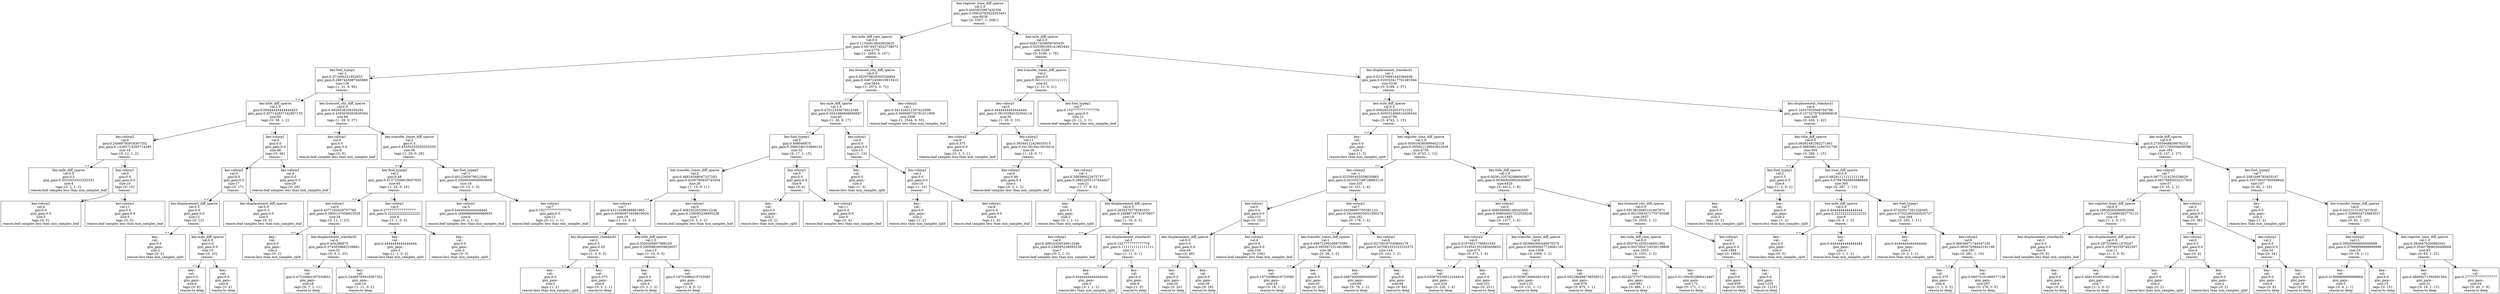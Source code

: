 digraph Tree {
node [shape=box] ;
 0 [label="key:register_time_diff_sparse\nval:2.0\ngini:0.4445825907432356\ngini_gain:0.05816792024353401\nsize:8038\ntags:{0: 5357, 1: 2681}\nreason:-"];
1 [label="key:mile_diff_rate_sparse\nval:0.0\ngini:0.11330813642820825\ngini_gain:0.06744574022738073\nsize:2770\ntags:{1: 2603, 0: 167}\nreason:-"];
2 [label="key:fuel_typep1\nval:-1\ngini:0.371000251952633\ngini_gain:0.2887445887445888\nsize:126\ntags:{1: 31, 0: 95}\nreason:-"];
3 [label="key:title_diff_sparse\nval:2.0\ngini:0.06444444444444453\ngini_gain:0.057142857142857155\nsize:60\ntags:{0: 58, 1: 2}\nreason:-"];
4 [label="key:colorp2\nval:0\ngini:0.24489795918367352\ngini_gain:0.14285714285714285\nsize:14\ntags:{0: 12, 1: 2}\nreason:-"];
5 [label="key:mile_diff_sparse\nval:0.0\ngini:0.5\ngini_gain:0.3333333333333333\nsize:4\ntags:{0: 2, 1: 2}\nreason:leaf samples less than min_samples_leaf"];
6 [label="key:colorp1\nval:0\ngini:0.0\ngini_gain:0.0\nsize:10\ntags:{0: 10}\nreason:-"];
7 [label="key:colorp2\nval:4\ngini:0.0\ngini_gain:0.0\nsize:5\ntags:{0: 5}\nreason:leaf samples less than min_samples_leaf"];
8 [label="key:colorp1\nval:11\ngini:0.0\ngini_gain:0.0\nsize:5\ntags:{0: 5}\nreason:leaf samples less than min_samples_leaf"];
9 [label="key:colorp1\nval:0\ngini:0.0\ngini_gain:0.0\nsize:46\ntags:{0: 46}\nreason:-"];
10 [label="key:colorp2\nval:0\ngini:0.0\ngini_gain:0.0\nsize:17\ntags:{0: 17}\nreason:-"];
11 [label="key:displacement_diff_sparse\nval:0.5\ngini:0.0\ngini_gain:0.0\nsize:12\ntags:{0: 12}\nreason:-"];
12 [label="key:-\nval:-\ngini:0.0\ngini_gain:-\nsize:2\ntags:{0: 2}\nreason:less than min_samples_split"];
13 [label="key:mile_diff_sparse\nval:0.0\ngini:0.0\ngini_gain:0.0\nsize:10\ntags:{0: 10}\nreason:-"];
14 [label="key:-\nval:-\ngini:0.0\ngini_gain:-\nsize:6\ntags:{0: 6}\nreason:to deep"];
15 [label="key:-\nval:-\ngini:0.0\ngini_gain:-\nsize:4\ntags:{0: 4}\nreason:to deep"];
16 [label="key:displacement_diff_sparse\nval:0.0\ngini:0.0\ngini_gain:0.0\nsize:5\ntags:{0: 5}\nreason:leaf samples less than min_samples_leaf"];
17 [label="key:colorp1\nval:4\ngini:0.0\ngini_gain:0.0\nsize:29\ntags:{0: 29}\nreason:leaf samples less than min_samples_leaf"];
18 [label="key:licensed_city_diff_sparse\nval:0.0\ngini:0.4926538108356291\ngini_gain:0.4393939393939394\nsize:66\ntags:{1: 29, 0: 37}\nreason:-"];
19 [label="key:colorp1\nval:0\ngini:0.0\ngini_gain:0.0\nsize:8\ntags:{0: 8}\nreason:leaf samples less than min_samples_leaf"];
20 [label="key:transfer_times_diff_sparse\nval:2\ngini:0.5\ngini_gain:0.45555555555555555\nsize:58\ntags:{1: 29, 0: 29}\nreason:-"];
21 [label="key:fuel_typep2\nval:2\ngini:0.48\ngini_gain:0.41372549019607835\nsize:40\ntags:{1: 24, 0: 16}\nreason:-"];
22 [label="key:colorp1\nval:9\ngini:0.4377162629757785\ngini_gain:0.3805147058823529\nsize:34\ntags:{0: 11, 1: 23}\nreason:-"];
23 [label="key:-\nval:-\ngini:0.0\ngini_gain:-\nsize:2\ntags:{0: 2}\nreason:less than min_samples_split"];
24 [label="key:displacement_standard1\nval:4\ngini:0.404296875\ngini_gain:0.3745039682539682\nsize:32\ntags:{0: 9, 1: 23}\nreason:-"];
25 [label="key:-\nval:-\ngini:0.47530864197530853\ngini_gain:-\nsize:18\ntags:{0: 7, 1: 11}\nreason:to deep"];
26 [label="key:-\nval:-\ngini:0.24489795918367352\ngini_gain:-\nsize:14\ntags:{1: 12, 0: 2}\nreason:to deep"];
27 [label="key:colorp1\nval:0\ngini:0.2777777777777777\ngini_gain:0.2222222222222222\nsize:6\ntags:{1: 1, 0: 5}\nreason:-"];
28 [label="key:-\nval:-\ngini:0.4444444444444444\ngini_gain:-\nsize:3\ntags:{1: 1, 0: 2}\nreason:less than min_samples_split"];
29 [label="key:-\nval:-\ngini:0.0\ngini_gain:-\nsize:3\ntags:{0: 3}\nreason:less than min_samples_split"];
30 [label="key:fuel_typep2\nval:-1\ngini:0.4012345679012346\ngini_gain:0.25000000000000006\nsize:18\ntags:{0: 13, 1: 5}\nreason:-"];
31 [label="key:colorp1\nval:5\ngini:0.4444444444444444\ngini_gain:0.26666666666666655\nsize:6\ntags:{0: 2, 1: 4}\nreason:leaf samples less than min_samples_leaf"];
32 [label="key:colorp1\nval:7\ngini:0.1527777777777779\ngini_gain:0.0\nsize:12\ntags:{0: 11, 1: 1}\nreason:leaf samples less than min_samples_leaf"];
33 [label="key:licensed_city_diff_sparse\nval:0.0\ngini:0.052979829305526804\ngini_gain:0.04872456019813415\nsize:2644\ntags:{1: 2572, 0: 72}\nreason:-"];
34 [label="key:mile_diff_sparse\nval:1.0\ngini:0.47012345679012346\ngini_gain:0.3541666666666667\nsize:45\ntags:{1: 28, 0: 17}\nreason:-"];
35 [label="key:fuel_typep1\nval:2\ngini:0.498046875\ngini_gain:0.3966346153846154\nsize:32\ntags:{0: 17, 1: 15}\nreason:-"];
36 [label="key:transfer_times_diff_sparse\nval:2\ngini:0.48816568047337283\ngini_gain:0.4256795835743204\nsize:26\ntags:{1: 15, 0: 11}\nreason:-"];
37 [label="key:colorp1\nval:7\ngini:0.43213296398891965\ngini_gain:0.40080971659919024\nsize:19\ntags:{1: 13, 0: 6}\nreason:-"];
38 [label="key:displacement_standard1\nval:3\ngini:0.5\ngini_gain:0.25\nsize:6\ntags:{1: 3, 0: 3}\nreason:-"];
39 [label="key:-\nval:-\ngini:0.0\ngini_gain:-\nsize:2\ntags:{1: 2}\nreason:less than min_samples_split"];
40 [label="key:-\nval:-\ngini:0.375\ngini_gain:-\nsize:4\ntags:{0: 3, 1: 1}\nreason:to deep"];
41 [label="key:title_diff_sparse\nval:1.0\ngini:0.3550295857988165\ngini_gain:0.29059829059829057\nsize:13\ntags:{1: 10, 0: 3}\nreason:-"];
42 [label="key:-\nval:-\ngini:0.5\ngini_gain:-\nsize:4\ntags:{0: 2, 1: 2}\nreason:to deep"];
43 [label="key:-\nval:-\ngini:0.19753086419753085\ngini_gain:-\nsize:9\ntags:{1: 8, 0: 1}\nreason:to deep"];
44 [label="key:colorp1\nval:0\ngini:0.40816326530612246\ngini_gain:0.238095238095238\nsize:7\ntags:{0: 5, 1: 2}\nreason:leaf samples less than min_samples_leaf"];
45 [label="key:colorp1\nval:0\ngini:0.0\ngini_gain:0.0\nsize:6\ntags:{0: 6}\nreason:-"];
46 [label="key:-\nval:-\ngini:0.0\ngini_gain:-\nsize:2\ntags:{0: 2}\nreason:less than min_samples_split"];
47 [label="key:colorp1\nval:11\ngini:0.0\ngini_gain:0.0\nsize:4\ntags:{0: 4}\nreason:leaf samples less than min_samples_leaf"];
48 [label="key:colorp1\nval:0\ngini:0.0\ngini_gain:0.0\nsize:13\ntags:{1: 13}\nreason:-"];
49 [label="key:-\nval:-\ngini:0.0\ngini_gain:-\nsize:3\ntags:{1: 3}\nreason:less than min_samples_split"];
50 [label="key:colorp1\nval:2\ngini:0.0\ngini_gain:0.0\nsize:10\ntags:{1: 10}\nreason:-"];
51 [label="key:-\nval:-\ngini:0.0\ngini_gain:-\nsize:2\ntags:{1: 2}\nreason:less than min_samples_split"];
52 [label="key:colorp1\nval:8\ngini:0.0\ngini_gain:0.0\nsize:8\ntags:{1: 8}\nreason:leaf samples less than min_samples_leaf"];
53 [label="key:colorp2\nval:1\ngini:0.041428311507622606\ngini_gain:0.040690725781011995\nsize:2599\ntags:{1: 2544, 0: 55}\nreason:leaf samples less than min_samples_leaf"];
54 [label="key:mile_diff_sparse\nval:2.0\ngini:0.02917429859745435\ngini_gain:0.025390395141865443\nsize:5268\ntags:{0: 5190, 1: 78}\nreason:-"];
55 [label="key:transfer_times_diff_sparse\nval:2\ngini:0.5\ngini_gain:0.3611111111111111\nsize:42\ntags:{1: 21, 0: 21}\nreason:-"];
56 [label="key:colorp1\nval:9\ngini:0.4444444444444444\ngini_gain:0.39102564102564114\nsize:30\ntags:{1: 20, 0: 10}\nreason:-"];
57 [label="key:colorp2\nval:9\ngini:0.375\ngini_gain:0.0\nsize:4\ntags:{0: 3, 1: 1}\nreason:leaf samples less than min_samples_leaf"];
58 [label="key:colorp2\nval:11\ngini:0.39349112426035515\ngini_gain:0.3413919413919414\nsize:26\ntags:{1: 19, 0: 7}\nreason:-"];
59 [label="key:colorp1\nval:0\ngini:0.48\ngini_gain:0.4\nsize:5\ntags:{0: 3, 1: 2}\nreason:leaf samples less than min_samples_leaf"];
60 [label="key:colorp1\nval:-1\ngini:0.308390022675737\ngini_gain:0.28822055137844627\nsize:21\ntags:{1: 17, 0: 4}\nreason:-"];
61 [label="key:-\nval:-\ngini:0.5\ngini_gain:-\nsize:2\ntags:{0: 1, 1: 1}\nreason:less than min_samples_split"];
62 [label="key:displacement_diff_sparse\nval:0.5\ngini:0.2659279778393353\ngini_gain:0.24686716791979957\nsize:19\ntags:{1: 16, 0: 3}\nreason:-"];
63 [label="key:colorp1\nval:0\ngini:0.40816326530612246\ngini_gain:0.238095238095238\nsize:7\ntags:{0: 2, 1: 5}\nreason:leaf samples less than min_samples_leaf"];
64 [label="key:displacement_standard1\nval:3\ngini:0.1527777777777779\ngini_gain:0.1111111111111111\nsize:12\ntags:{1: 11, 0: 1}\nreason:-"];
65 [label="key:-\nval:-\ngini:0.4444444444444444\ngini_gain:-\nsize:3\ntags:{0: 1, 1: 2}\nreason:less than min_samples_split"];
66 [label="key:-\nval:-\ngini:0.0\ngini_gain:-\nsize:9\ntags:{1: 9}\nreason:to deep"];
67 [label="key:fuel_typep2\nval:7\ngini:0.1527777777777779\ngini_gain:0.0\nsize:12\ntags:{0: 11, 1: 1}\nreason:leaf samples less than min_samples_leaf"];
68 [label="key:displacement_standard1\nval:-1\ngini:0.021576081440364936\ngini_gain:0.020353417701481944\nsize:5226\ntags:{0: 5169, 1: 57}\nreason:-"];
69 [label="key:mile_diff_sparse\nval:0.5\ngini:0.006285292653721353\ngini_gain:0.005031406510436544\nsize:4758\ntags:{0: 4743, 1: 15}\nreason:-"];
70 [label="key:-\nval:-\ngini:0.0\ngini_gain:-\nsize:3\ntags:{1: 3}\nreason:less than min_samples_split"];
71 [label="key:register_time_diff_sparse\nval:1.0\ngini:0.005034580899402119\ngini_gain:0.005021139502822636\nsize:4755\ntags:{0: 4743, 1: 12}\nreason:-"];
72 [label="key:colorp2\nval:-1\ngini:0.023595455558030665\ngini_gain:0.023355748728883116\nsize:335\ntags:{0: 331, 1: 4}\nreason:-"];
73 [label="key:colorp1\nval:0\ngini:0.0\ngini_gain:0.0\nsize:153\ntags:{0: 153}\nreason:-"];
74 [label="key:displacement_diff_sparse\nval:0.0\ngini:0.0\ngini_gain:0.0\nsize:49\ntags:{0: 49}\nreason:-"];
75 [label="key:-\nval:-\ngini:0.0\ngini_gain:-\nsize:20\ntags:{0: 20}\nreason:to deep"];
76 [label="key:-\nval:-\ngini:0.0\ngini_gain:-\nsize:29\ntags:{0: 29}\nreason:to deep"];
77 [label="key:colorp1\nval:4\ngini:0.0\ngini_gain:0.0\nsize:104\ntags:{0: 104}\nreason:leaf samples less than min_samples_leaf"];
78 [label="key:colorp1\nval:7\ngini:0.04298997705591123\ngini_gain:0.042494055651950274\nsize:182\ntags:{0: 178, 1: 4}\nreason:-"];
79 [label="key:transfer_times_diff_sparse\nval:1\ngini:0.09972299168975085\ngini_gain:0.0935672514619883\nsize:38\ntags:{0: 36, 1: 2}\nreason:-"];
80 [label="key:-\nval:-\ngini:0.19753086419753085\ngini_gain:-\nsize:18\ntags:{0: 16, 1: 2}\nreason:to deep"];
81 [label="key:-\nval:-\ngini:0.0\ngini_gain:-\nsize:20\ntags:{0: 20}\nreason:to deep"];
82 [label="key:colorp1\nval:0\ngini:0.02739197530864179\ngini_gain:0.027083333333333372\nsize:144\ntags:{0: 142, 1: 2}\nreason:-"];
83 [label="key:-\nval:-\ngini:0.04875000000000007\ngini_gain:-\nsize:80\ntags:{0: 78, 1: 2}\nreason:to deep"];
84 [label="key:-\nval:-\ngini:0.0\ngini_gain:-\nsize:64\ntags:{0: 64}\nreason:to deep"];
85 [label="key:title_diff_sparse\nval:1.0\ngini:0.0036133576298600367\ngini_gain:0.003608309026266867\nsize:4420\ntags:{0: 4412, 1: 8}\nreason:-"];
86 [label="key:colorp1\nval:0\ngini:0.008058968148342505\ngini_gain:0.008040927222529226\nsize:1483\ntags:{0: 1477, 1: 6}\nreason:-"];
87 [label="key:colorp2\nval:0\ngini:0.01670027700831045\ngini_gain:0.016541353383458655\nsize:475\ntags:{0: 471, 1: 4}\nreason:-"];
88 [label="key:-\nval:-\ngini:0.035076530612244916\ngini_gain:-\nsize:224\ntags:{0: 220, 1: 4}\nreason:to deep"];
89 [label="key:-\nval:-\ngini:0.0\ngini_gain:-\nsize:251\ntags:{0: 251}\nreason:to deep"];
90 [label="key:transfer_times_diff_sparse\nval:0\ngini:0.003960380448475576\ngini_gain:0.003950957718081101\nsize:1008\ntags:{0: 1006, 1: 2}\nreason:-"];
91 [label="key:-\nval:-\ngini:0.015036730945821919\ngini_gain:-\nsize:132\ntags:{0: 131, 1: 1}\nreason:to deep"];
92 [label="key:-\nval:-\ngini:0.002280498738558512\ngini_gain:-\nsize:876\ntags:{0: 875, 1: 1}\nreason:to deep"];
93 [label="key:licensed_city_diff_sparse\nval:0.0\ngini:0.0013610065141667071\ngini_gain:0.0013593471770750598\nsize:2937\ntags:{0: 2935, 1: 2}\nreason:-"];
94 [label="key:mile_diff_rate_sparse\nval:0.0\ngini:0.0037914555166851382\ngini_gain:0.0037854719330139806\nsize:1053\ntags:{0: 1051, 1: 2}\nreason:-"];
95 [label="key:-\nval:-\ngini:0.0022675707746202534\ngini_gain:-\nsize:881\ntags:{0: 880, 1: 1}\nreason:to deep"];
96 [label="key:-\nval:-\ngini:0.011560302866414407\ngini_gain:-\nsize:172\ntags:{0: 171, 1: 1}\nreason:to deep"];
97 [label="key:colorp1\nval:0\ngini:0.0\ngini_gain:0.0\nsize:1884\ntags:{0: 1884}\nreason:-"];
98 [label="key:-\nval:-\ngini:0.0\ngini_gain:-\nsize:659\ntags:{0: 659}\nreason:to deep"];
99 [label="key:-\nval:-\ngini:0.0\ngini_gain:-\nsize:1225\ntags:{0: 1225}\nreason:to deep"];
100 [label="key:displacement_standard1\nval:4\ngini:0.16337935568704798\ngini_gain:0.15732797636680818\nsize:468\ntags:{0: 426, 1: 42}\nreason:-"];
101 [label="key:title_diff_sparse\nval:0.0\ngini:0.09381492382271461\ngini_gain:0.08839912280701759\nsize:304\ntags:{0: 289, 1: 15}\nreason:-"];
102 [label="key:fuel_typep1\nval:2\ngini:0.5\ngini_gain:0.0\nsize:4\ntags:{1: 2, 0: 2}\nreason:-"];
103 [label="key:-\nval:-\ngini:0.0\ngini_gain:-\nsize:2\ntags:{0: 2}\nreason:less than min_samples_split"];
104 [label="key:-\nval:-\ngini:0.0\ngini_gain:-\nsize:2\ntags:{1: 2}\nreason:less than min_samples_split"];
105 [label="key:year_diff_sparse\nval:0.0\ngini:0.08291111111111116\ngini_gain:0.07947845804988668\nsize:300\ntags:{0: 287, 1: 13}\nreason:-"];
106 [label="key:mile_diff_sparse\nval:0.0\ngini:0.4444444444444444\ngini_gain:0.2222222222222222\nsize:6\ntags:{0: 4, 1: 2}\nreason:-"];
107 [label="key:-\nval:-\ngini:0.0\ngini_gain:-\nsize:3\ntags:{0: 3}\nreason:less than min_samples_split"];
108 [label="key:-\nval:-\ngini:0.4444444444444444\ngini_gain:-\nsize:3\ntags:{0: 1, 1: 2}\nreason:less than min_samples_split"];
109 [label="key:fuel_typep1\nval:7\ngini:0.07203017261326305\ngini_gain:0.07022465343525727\nsize:294\ntags:{0: 283, 1: 11}\nreason:-"];
110 [label="key:-\nval:-\ngini:0.4444444444444444\ngini_gain:-\nsize:3\ntags:{0: 2, 1: 1}\nreason:less than min_samples_split"];
111 [label="key:colorp2\nval:9\ngini:0.06636671744547185\ngini_gain:0.06507058443191198\nsize:291\ntags:{0: 281, 1: 10}\nreason:-"];
112 [label="key:-\nval:-\ngini:0.375\ngini_gain:-\nsize:4\ntags:{1: 1, 0: 3}\nreason:to deep"];
113 [label="key:-\nval:-\ngini:0.06075101069577138\ngini_gain:-\nsize:287\ntags:{0: 278, 1: 9}\nreason:to deep"];
114 [label="key:mile_diff_sparse\nval:0.0\ngini:0.27505948839976213\ngini_gain:0.2571793056838586\nsize:164\ntags:{0: 137, 1: 27}\nreason:-"];
115 [label="key:colorp2\nval:7\ngini:0.06771314250538629\ngini_gain:0.06278855032317635\nsize:57\ntags:{0: 55, 1: 2}\nreason:-"];
116 [label="key:register_time_diff_sparse\nval:0.0\ngini:0.18836565096952906\ngini_gain:0.17224880382775115\nsize:19\ntags:{1: 2, 0: 17}\nreason:-"];
117 [label="key:displacement_standard2\nval:3\ngini:0.0\ngini_gain:0.0\nsize:8\ntags:{0: 8}\nreason:leaf samples less than min_samples_leaf"];
118 [label="key:displacement_diff_sparse\nval:0.5\ngini:0.2975206611570247\ngini_gain:0.2597402597402597\nsize:11\ntags:{1: 2, 0: 9}\nreason:-"];
119 [label="key:-\nval:-\ngini:0.0\ngini_gain:-\nsize:4\ntags:{0: 4}\nreason:to deep"];
120 [label="key:-\nval:-\ngini:0.40816326530612246\ngini_gain:-\nsize:7\ntags:{1: 2, 0: 5}\nreason:to deep"];
121 [label="key:colorp1\nval:0\ngini:0.0\ngini_gain:0.0\nsize:38\ntags:{0: 38}\nreason:-"];
122 [label="key:colorp2\nval:0\ngini:0.0\ngini_gain:0.0\nsize:4\ntags:{0: 4}\nreason:-"];
123 [label="key:-\nval:-\ngini:0.0\ngini_gain:-\nsize:2\ntags:{0: 2}\nreason:less than min_samples_split"];
124 [label="key:-\nval:-\ngini:0.0\ngini_gain:-\nsize:2\ntags:{0: 2}\nreason:less than min_samples_split"];
125 [label="key:colorp1\nval:2\ngini:0.0\ngini_gain:0.0\nsize:34\ntags:{0: 34}\nreason:-"];
126 [label="key:-\nval:-\ngini:0.0\ngini_gain:-\nsize:8\ntags:{0: 8}\nreason:to deep"];
127 [label="key:-\nval:-\ngini:0.0\ngini_gain:-\nsize:26\ntags:{0: 26}\nreason:to deep"];
128 [label="key:fuel_typep2\nval:7\ngini:0.3581098785920167\ngini_gain:0.33573653760569644\nsize:107\ntags:{0: 82, 1: 25}\nreason:-"];
129 [label="key:-\nval:-\ngini:0.0\ngini_gain:-\nsize:2\ntags:{1: 2}\nreason:less than min_samples_split"];
130 [label="key:transfer_times_diff_sparse\nval:0\ngini:0.34213151927437635\ngini_gain:0.3286834733893557\nsize:105\ntags:{0: 82, 1: 23}\nreason:-"];
131 [label="key:colorp2\nval:11\ngini:0.09500000000000008\ngini_gain:0.07999999999999996\nsize:20\ntags:{0: 19, 1: 1}\nreason:-"];
132 [label="key:-\nval:-\ngini:0.31999999999999984\ngini_gain:-\nsize:5\ntags:{0: 4, 1: 1}\nreason:to deep"];
133 [label="key:-\nval:-\ngini:0.0\ngini_gain:-\nsize:15\ntags:{0: 15}\nreason:to deep"];
134 [label="key:register_time_diff_sparse\nval:1.0\ngini:0.3836678200692041\ngini_gain:0.35407969639468684\nsize:85\ntags:{0: 63, 1: 22}\nreason:-"];
135 [label="key:-\nval:-\ngini:0.48699271592091564\ngini_gain:-\nsize:31\ntags:{0: 18, 1: 13}\nreason:to deep"];
136 [label="key:-\nval:-\ngini:0.2777777777777777\ngini_gain:-\nsize:54\ntags:{0: 45, 1: 9}\nreason:to deep"];
0 -> 1 [headlabel="=="];
1 -> 2 [headlabel="=="];
2 -> 3 [headlabel="=="];
3 -> 4 [headlabel="=="];
4 -> 5 [headlabel="=="];
4 -> 6 [headlabel="!="];
6 -> 7 [headlabel="=="];
6 -> 8 [headlabel="!="];
3 -> 9 [headlabel="!="];
9 -> 10 [headlabel="=="];
10 -> 11 [headlabel="=="];
11 -> 12 [headlabel="=="];
11 -> 13 [headlabel="!="];
13 -> 14 [headlabel="=="];
13 -> 15 [headlabel="!="];
10 -> 16 [headlabel="!="];
9 -> 17 [headlabel="!="];
2 -> 18 [headlabel="!="];
18 -> 19 [headlabel="=="];
18 -> 20 [headlabel="!="];
20 -> 21 [headlabel="=="];
21 -> 22 [headlabel="=="];
22 -> 23 [headlabel="=="];
22 -> 24 [headlabel="!="];
24 -> 25 [headlabel="=="];
24 -> 26 [headlabel="!="];
21 -> 27 [headlabel="!="];
27 -> 28 [headlabel="=="];
27 -> 29 [headlabel="!="];
20 -> 30 [headlabel="!="];
30 -> 31 [headlabel="=="];
30 -> 32 [headlabel="!="];
1 -> 33 [headlabel="!="];
33 -> 34 [headlabel="=="];
34 -> 35 [headlabel="=="];
35 -> 36 [headlabel="=="];
36 -> 37 [headlabel="=="];
37 -> 38 [headlabel="=="];
38 -> 39 [headlabel="=="];
38 -> 40 [headlabel="!="];
37 -> 41 [headlabel="!="];
41 -> 42 [headlabel="=="];
41 -> 43 [headlabel="!="];
36 -> 44 [headlabel="!="];
35 -> 45 [headlabel="!="];
45 -> 46 [headlabel="=="];
45 -> 47 [headlabel="!="];
34 -> 48 [headlabel="!="];
48 -> 49 [headlabel="=="];
48 -> 50 [headlabel="!="];
50 -> 51 [headlabel="=="];
50 -> 52 [headlabel="!="];
33 -> 53 [headlabel="!="];
0 -> 54 [headlabel="!="];
54 -> 55 [headlabel="=="];
55 -> 56 [headlabel="=="];
56 -> 57 [headlabel="=="];
56 -> 58 [headlabel="!="];
58 -> 59 [headlabel="=="];
58 -> 60 [headlabel="!="];
60 -> 61 [headlabel="=="];
60 -> 62 [headlabel="!="];
62 -> 63 [headlabel="=="];
62 -> 64 [headlabel="!="];
64 -> 65 [headlabel="=="];
64 -> 66 [headlabel="!="];
55 -> 67 [headlabel="!="];
54 -> 68 [headlabel="!="];
68 -> 69 [headlabel="=="];
69 -> 70 [headlabel="=="];
69 -> 71 [headlabel="!="];
71 -> 72 [headlabel="=="];
72 -> 73 [headlabel="=="];
73 -> 74 [headlabel="=="];
74 -> 75 [headlabel="=="];
74 -> 76 [headlabel="!="];
73 -> 77 [headlabel="!="];
72 -> 78 [headlabel="!="];
78 -> 79 [headlabel="=="];
79 -> 80 [headlabel="=="];
79 -> 81 [headlabel="!="];
78 -> 82 [headlabel="!="];
82 -> 83 [headlabel="=="];
82 -> 84 [headlabel="!="];
71 -> 85 [headlabel="!="];
85 -> 86 [headlabel="=="];
86 -> 87 [headlabel="=="];
87 -> 88 [headlabel="=="];
87 -> 89 [headlabel="!="];
86 -> 90 [headlabel="!="];
90 -> 91 [headlabel="=="];
90 -> 92 [headlabel="!="];
85 -> 93 [headlabel="!="];
93 -> 94 [headlabel="=="];
94 -> 95 [headlabel="=="];
94 -> 96 [headlabel="!="];
93 -> 97 [headlabel="!="];
97 -> 98 [headlabel="=="];
97 -> 99 [headlabel="!="];
68 -> 100 [headlabel="!="];
100 -> 101 [headlabel="=="];
101 -> 102 [headlabel="=="];
102 -> 103 [headlabel="=="];
102 -> 104 [headlabel="!="];
101 -> 105 [headlabel="!="];
105 -> 106 [headlabel="=="];
106 -> 107 [headlabel="=="];
106 -> 108 [headlabel="!="];
105 -> 109 [headlabel="!="];
109 -> 110 [headlabel="=="];
109 -> 111 [headlabel="!="];
111 -> 112 [headlabel="=="];
111 -> 113 [headlabel="!="];
100 -> 114 [headlabel="!="];
114 -> 115 [headlabel="=="];
115 -> 116 [headlabel="=="];
116 -> 117 [headlabel="=="];
116 -> 118 [headlabel="!="];
118 -> 119 [headlabel="=="];
118 -> 120 [headlabel="!="];
115 -> 121 [headlabel="!="];
121 -> 122 [headlabel="=="];
122 -> 123 [headlabel="=="];
122 -> 124 [headlabel="!="];
121 -> 125 [headlabel="!="];
125 -> 126 [headlabel="=="];
125 -> 127 [headlabel="!="];
114 -> 128 [headlabel="!="];
128 -> 129 [headlabel="=="];
128 -> 130 [headlabel="!="];
130 -> 131 [headlabel="=="];
131 -> 132 [headlabel="=="];
131 -> 133 [headlabel="!="];
130 -> 134 [headlabel="!="];
134 -> 135 [headlabel="=="];
134 -> 136 [headlabel="!="];
}